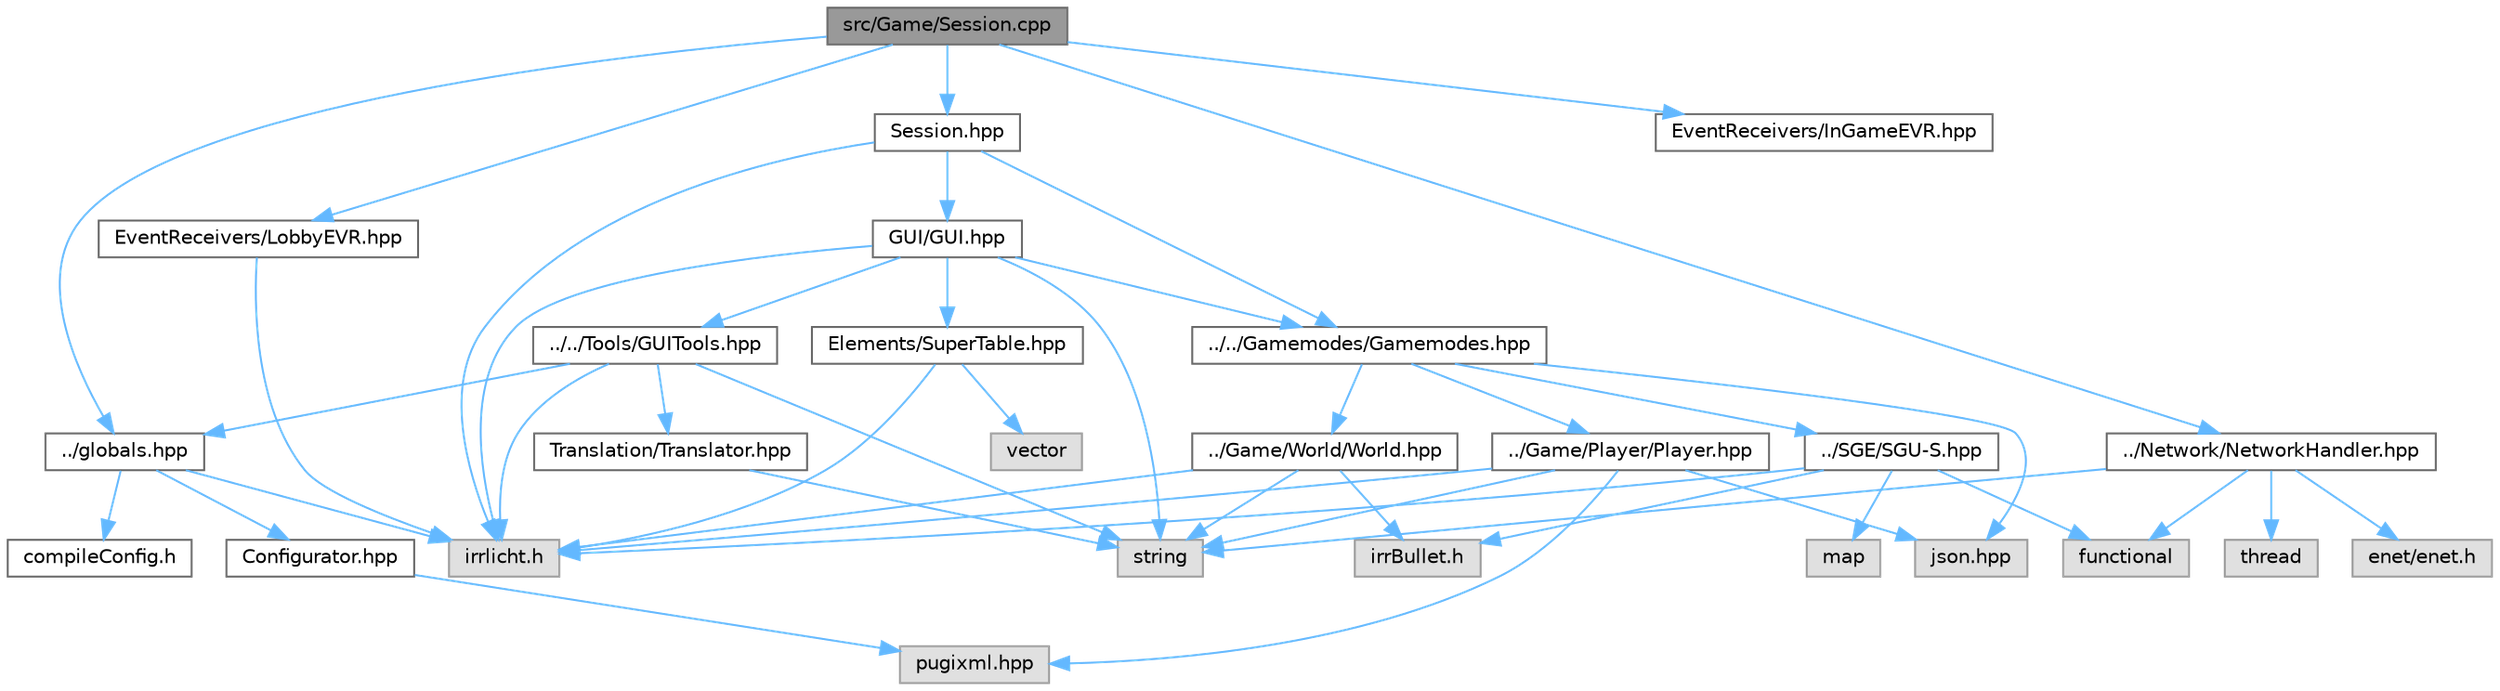 digraph "src/Game/Session.cpp"
{
 // LATEX_PDF_SIZE
  bgcolor="transparent";
  edge [fontname=Helvetica,fontsize=10,labelfontname=Helvetica,labelfontsize=10];
  node [fontname=Helvetica,fontsize=10,shape=box,height=0.2,width=0.4];
  Node1 [id="Node000001",label="src/Game/Session.cpp",height=0.2,width=0.4,color="gray40", fillcolor="grey60", style="filled", fontcolor="black",tooltip=" "];
  Node1 -> Node2 [id="edge1_Node000001_Node000002",color="steelblue1",style="solid",tooltip=" "];
  Node2 [id="Node000002",label="Session.hpp",height=0.2,width=0.4,color="grey40", fillcolor="white", style="filled",URL="$d7/d2b/_session_8hpp.html",tooltip=" "];
  Node2 -> Node3 [id="edge2_Node000002_Node000003",color="steelblue1",style="solid",tooltip=" "];
  Node3 [id="Node000003",label="irrlicht.h",height=0.2,width=0.4,color="grey60", fillcolor="#E0E0E0", style="filled",tooltip=" "];
  Node2 -> Node4 [id="edge3_Node000002_Node000004",color="steelblue1",style="solid",tooltip=" "];
  Node4 [id="Node000004",label="GUI/GUI.hpp",height=0.2,width=0.4,color="grey40", fillcolor="white", style="filled",URL="$d3/d92/_g_u_i_8hpp.html",tooltip=" "];
  Node4 -> Node5 [id="edge4_Node000004_Node000005",color="steelblue1",style="solid",tooltip=" "];
  Node5 [id="Node000005",label="string",height=0.2,width=0.4,color="grey60", fillcolor="#E0E0E0", style="filled",tooltip=" "];
  Node4 -> Node3 [id="edge5_Node000004_Node000003",color="steelblue1",style="solid",tooltip=" "];
  Node4 -> Node6 [id="edge6_Node000004_Node000006",color="steelblue1",style="solid",tooltip=" "];
  Node6 [id="Node000006",label="../../Tools/GUITools.hpp",height=0.2,width=0.4,color="grey40", fillcolor="white", style="filled",URL="$d9/d1f/_g_u_i_tools_8hpp.html",tooltip=" "];
  Node6 -> Node7 [id="edge7_Node000006_Node000007",color="steelblue1",style="solid",tooltip=" "];
  Node7 [id="Node000007",label="../globals.hpp",height=0.2,width=0.4,color="grey40", fillcolor="white", style="filled",URL="$d5/d82/globals_8hpp.html",tooltip=" "];
  Node7 -> Node8 [id="edge8_Node000007_Node000008",color="steelblue1",style="solid",tooltip=" "];
  Node8 [id="Node000008",label="Configurator.hpp",height=0.2,width=0.4,color="grey40", fillcolor="white", style="filled",URL="$d5/dd5/_configurator_8hpp.html",tooltip=" "];
  Node8 -> Node9 [id="edge9_Node000008_Node000009",color="steelblue1",style="solid",tooltip=" "];
  Node9 [id="Node000009",label="pugixml.hpp",height=0.2,width=0.4,color="grey60", fillcolor="#E0E0E0", style="filled",tooltip=" "];
  Node7 -> Node10 [id="edge10_Node000007_Node000010",color="steelblue1",style="solid",tooltip=" "];
  Node10 [id="Node000010",label="compileConfig.h",height=0.2,width=0.4,color="grey40", fillcolor="white", style="filled",URL="$d5/df6/compile_config_8h.html",tooltip=" "];
  Node7 -> Node3 [id="edge11_Node000007_Node000003",color="steelblue1",style="solid",tooltip=" "];
  Node6 -> Node3 [id="edge12_Node000006_Node000003",color="steelblue1",style="solid",tooltip=" "];
  Node6 -> Node5 [id="edge13_Node000006_Node000005",color="steelblue1",style="solid",tooltip=" "];
  Node6 -> Node11 [id="edge14_Node000006_Node000011",color="steelblue1",style="solid",tooltip=" "];
  Node11 [id="Node000011",label="Translation/Translator.hpp",height=0.2,width=0.4,color="grey40", fillcolor="white", style="filled",URL="$da/dcc/_translator_8hpp.html",tooltip=" "];
  Node11 -> Node5 [id="edge15_Node000011_Node000005",color="steelblue1",style="solid",tooltip=" "];
  Node4 -> Node12 [id="edge16_Node000004_Node000012",color="steelblue1",style="solid",tooltip=" "];
  Node12 [id="Node000012",label="../../Gamemodes/Gamemodes.hpp",height=0.2,width=0.4,color="grey40", fillcolor="white", style="filled",URL="$d7/dd0/_gamemodes_8hpp.html",tooltip=" "];
  Node12 -> Node13 [id="edge17_Node000012_Node000013",color="steelblue1",style="solid",tooltip=" "];
  Node13 [id="Node000013",label="json.hpp",height=0.2,width=0.4,color="grey60", fillcolor="#E0E0E0", style="filled",tooltip=" "];
  Node12 -> Node14 [id="edge18_Node000012_Node000014",color="steelblue1",style="solid",tooltip=" "];
  Node14 [id="Node000014",label="../Game/Player/Player.hpp",height=0.2,width=0.4,color="grey40", fillcolor="white", style="filled",URL="$d0/d16/_player_8hpp.html",tooltip=" "];
  Node14 -> Node5 [id="edge19_Node000014_Node000005",color="steelblue1",style="solid",tooltip=" "];
  Node14 -> Node9 [id="edge20_Node000014_Node000009",color="steelblue1",style="solid",tooltip=" "];
  Node14 -> Node3 [id="edge21_Node000014_Node000003",color="steelblue1",style="solid",tooltip=" "];
  Node14 -> Node13 [id="edge22_Node000014_Node000013",color="steelblue1",style="solid",tooltip=" "];
  Node12 -> Node15 [id="edge23_Node000012_Node000015",color="steelblue1",style="solid",tooltip=" "];
  Node15 [id="Node000015",label="../Game/World/World.hpp",height=0.2,width=0.4,color="grey40", fillcolor="white", style="filled",URL="$dd/dc5/_world_8hpp.html",tooltip=" "];
  Node15 -> Node3 [id="edge24_Node000015_Node000003",color="steelblue1",style="solid",tooltip=" "];
  Node15 -> Node16 [id="edge25_Node000015_Node000016",color="steelblue1",style="solid",tooltip=" "];
  Node16 [id="Node000016",label="irrBullet.h",height=0.2,width=0.4,color="grey60", fillcolor="#E0E0E0", style="filled",tooltip=" "];
  Node15 -> Node5 [id="edge26_Node000015_Node000005",color="steelblue1",style="solid",tooltip=" "];
  Node12 -> Node17 [id="edge27_Node000012_Node000017",color="steelblue1",style="solid",tooltip=" "];
  Node17 [id="Node000017",label="../SGE/SGU-S.hpp",height=0.2,width=0.4,color="grey40", fillcolor="white", style="filled",URL="$d0/d66/_s_g_u-_s_8hpp.html",tooltip=" "];
  Node17 -> Node3 [id="edge28_Node000017_Node000003",color="steelblue1",style="solid",tooltip=" "];
  Node17 -> Node18 [id="edge29_Node000017_Node000018",color="steelblue1",style="solid",tooltip=" "];
  Node18 [id="Node000018",label="functional",height=0.2,width=0.4,color="grey60", fillcolor="#E0E0E0", style="filled",tooltip=" "];
  Node17 -> Node19 [id="edge30_Node000017_Node000019",color="steelblue1",style="solid",tooltip=" "];
  Node19 [id="Node000019",label="map",height=0.2,width=0.4,color="grey60", fillcolor="#E0E0E0", style="filled",tooltip=" "];
  Node17 -> Node16 [id="edge31_Node000017_Node000016",color="steelblue1",style="solid",tooltip=" "];
  Node4 -> Node20 [id="edge32_Node000004_Node000020",color="steelblue1",style="solid",tooltip=" "];
  Node20 [id="Node000020",label="Elements/SuperTable.hpp",height=0.2,width=0.4,color="grey40", fillcolor="white", style="filled",URL="$d8/d09/_super_table_8hpp.html",tooltip=" "];
  Node20 -> Node3 [id="edge33_Node000020_Node000003",color="steelblue1",style="solid",tooltip=" "];
  Node20 -> Node21 [id="edge34_Node000020_Node000021",color="steelblue1",style="solid",tooltip=" "];
  Node21 [id="Node000021",label="vector",height=0.2,width=0.4,color="grey60", fillcolor="#E0E0E0", style="filled",tooltip=" "];
  Node2 -> Node12 [id="edge35_Node000002_Node000012",color="steelblue1",style="solid",tooltip=" "];
  Node1 -> Node22 [id="edge36_Node000001_Node000022",color="steelblue1",style="solid",tooltip=" "];
  Node22 [id="Node000022",label="../Network/NetworkHandler.hpp",height=0.2,width=0.4,color="grey40", fillcolor="white", style="filled",URL="$dd/d0c/_network_handler_8hpp.html",tooltip=" "];
  Node22 -> Node23 [id="edge37_Node000022_Node000023",color="steelblue1",style="solid",tooltip=" "];
  Node23 [id="Node000023",label="enet/enet.h",height=0.2,width=0.4,color="grey60", fillcolor="#E0E0E0", style="filled",tooltip=" "];
  Node22 -> Node5 [id="edge38_Node000022_Node000005",color="steelblue1",style="solid",tooltip=" "];
  Node22 -> Node24 [id="edge39_Node000022_Node000024",color="steelblue1",style="solid",tooltip=" "];
  Node24 [id="Node000024",label="thread",height=0.2,width=0.4,color="grey60", fillcolor="#E0E0E0", style="filled",tooltip=" "];
  Node22 -> Node18 [id="edge40_Node000022_Node000018",color="steelblue1",style="solid",tooltip=" "];
  Node1 -> Node25 [id="edge41_Node000001_Node000025",color="steelblue1",style="solid",tooltip=" "];
  Node25 [id="Node000025",label="EventReceivers/LobbyEVR.hpp",height=0.2,width=0.4,color="grey40", fillcolor="white", style="filled",URL="$df/dec/_lobby_e_v_r_8hpp.html",tooltip=" "];
  Node25 -> Node3 [id="edge42_Node000025_Node000003",color="steelblue1",style="solid",tooltip=" "];
  Node1 -> Node26 [id="edge43_Node000001_Node000026",color="steelblue1",style="solid",tooltip=" "];
  Node26 [id="Node000026",label="EventReceivers/InGameEVR.hpp",height=0.2,width=0.4,color="grey40", fillcolor="white", style="filled",URL="$d4/d47/_in_game_e_v_r_8hpp.html",tooltip=" "];
  Node1 -> Node7 [id="edge44_Node000001_Node000007",color="steelblue1",style="solid",tooltip=" "];
}
